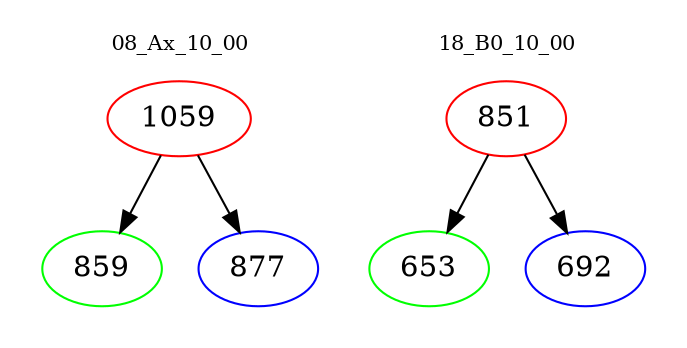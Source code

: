 digraph{
subgraph cluster_0 {
color = white
label = "08_Ax_10_00";
fontsize=10;
T0_1059 [label="1059", color="red"]
T0_1059 -> T0_859 [color="black"]
T0_859 [label="859", color="green"]
T0_1059 -> T0_877 [color="black"]
T0_877 [label="877", color="blue"]
}
subgraph cluster_1 {
color = white
label = "18_B0_10_00";
fontsize=10;
T1_851 [label="851", color="red"]
T1_851 -> T1_653 [color="black"]
T1_653 [label="653", color="green"]
T1_851 -> T1_692 [color="black"]
T1_692 [label="692", color="blue"]
}
}
